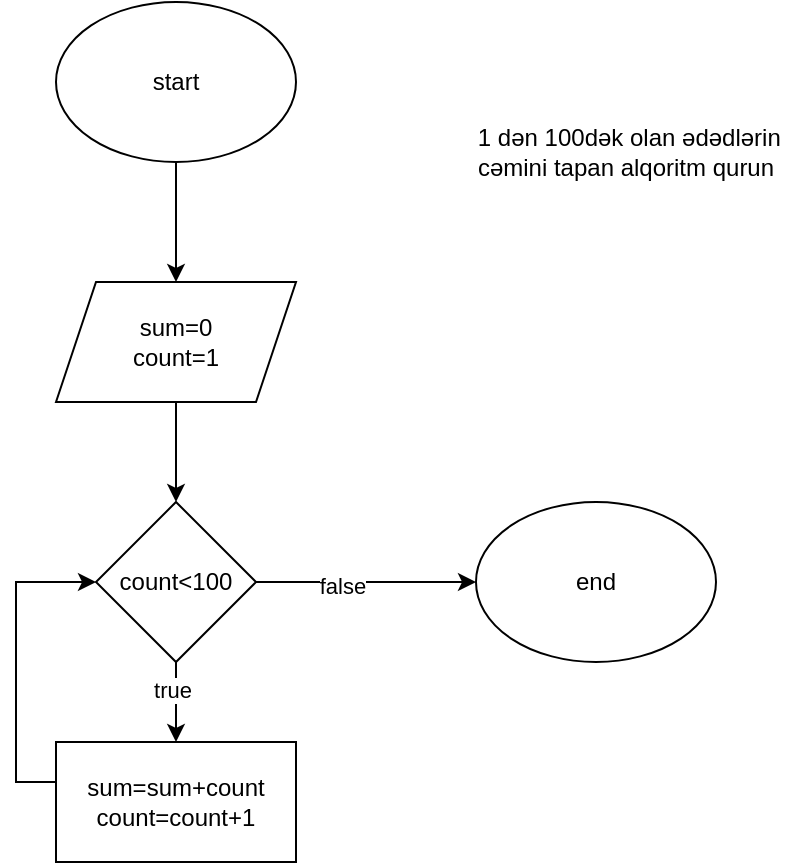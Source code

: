 <mxfile version="24.0.1" type="github">
  <diagram name="Page-1" id="Zqd-xZia8a0nJuBc5gRt">
    <mxGraphModel dx="608" dy="367" grid="1" gridSize="10" guides="1" tooltips="1" connect="1" arrows="1" fold="1" page="1" pageScale="1" pageWidth="850" pageHeight="1100" math="0" shadow="0">
      <root>
        <mxCell id="0" />
        <mxCell id="1" parent="0" />
        <mxCell id="-kSHPAaouFqrrIIP25GX-1" value="&amp;nbsp;1 dən 100dək olan ədədlərin cəmini tapan alqoritm qurun" style="text;html=1;align=center;verticalAlign=middle;whiteSpace=wrap;rounded=0;" vertex="1" parent="1">
          <mxGeometry x="390" y="80" width="170" height="30" as="geometry" />
        </mxCell>
        <mxCell id="-kSHPAaouFqrrIIP25GX-4" style="edgeStyle=orthogonalEdgeStyle;rounded=0;orthogonalLoop=1;jettySize=auto;html=1;entryX=0.5;entryY=0;entryDx=0;entryDy=0;" edge="1" parent="1" source="-kSHPAaouFqrrIIP25GX-2" target="-kSHPAaouFqrrIIP25GX-3">
          <mxGeometry relative="1" as="geometry" />
        </mxCell>
        <mxCell id="-kSHPAaouFqrrIIP25GX-2" value="start" style="ellipse;whiteSpace=wrap;html=1;" vertex="1" parent="1">
          <mxGeometry x="190" y="20" width="120" height="80" as="geometry" />
        </mxCell>
        <mxCell id="-kSHPAaouFqrrIIP25GX-6" style="edgeStyle=orthogonalEdgeStyle;rounded=0;orthogonalLoop=1;jettySize=auto;html=1;entryX=0.5;entryY=0;entryDx=0;entryDy=0;" edge="1" parent="1" source="-kSHPAaouFqrrIIP25GX-3" target="-kSHPAaouFqrrIIP25GX-5">
          <mxGeometry relative="1" as="geometry" />
        </mxCell>
        <mxCell id="-kSHPAaouFqrrIIP25GX-3" value="sum=0&lt;div&gt;count=1&lt;/div&gt;" style="shape=parallelogram;perimeter=parallelogramPerimeter;whiteSpace=wrap;html=1;fixedSize=1;" vertex="1" parent="1">
          <mxGeometry x="190" y="160" width="120" height="60" as="geometry" />
        </mxCell>
        <mxCell id="-kSHPAaouFqrrIIP25GX-8" value="" style="edgeStyle=orthogonalEdgeStyle;rounded=0;orthogonalLoop=1;jettySize=auto;html=1;" edge="1" parent="1" source="-kSHPAaouFqrrIIP25GX-5" target="-kSHPAaouFqrrIIP25GX-7">
          <mxGeometry relative="1" as="geometry" />
        </mxCell>
        <mxCell id="-kSHPAaouFqrrIIP25GX-13" value="true" style="edgeLabel;html=1;align=center;verticalAlign=middle;resizable=0;points=[];" vertex="1" connectable="0" parent="-kSHPAaouFqrrIIP25GX-8">
          <mxGeometry x="-0.3" y="-2" relative="1" as="geometry">
            <mxPoint as="offset" />
          </mxGeometry>
        </mxCell>
        <mxCell id="-kSHPAaouFqrrIIP25GX-10" style="edgeStyle=orthogonalEdgeStyle;rounded=0;orthogonalLoop=1;jettySize=auto;html=1;entryX=0;entryY=0.5;entryDx=0;entryDy=0;" edge="1" parent="1" source="-kSHPAaouFqrrIIP25GX-5" target="-kSHPAaouFqrrIIP25GX-9">
          <mxGeometry relative="1" as="geometry" />
        </mxCell>
        <mxCell id="-kSHPAaouFqrrIIP25GX-12" value="false" style="edgeLabel;html=1;align=center;verticalAlign=middle;resizable=0;points=[];" vertex="1" connectable="0" parent="-kSHPAaouFqrrIIP25GX-10">
          <mxGeometry x="-0.226" y="-2" relative="1" as="geometry">
            <mxPoint as="offset" />
          </mxGeometry>
        </mxCell>
        <mxCell id="-kSHPAaouFqrrIIP25GX-5" value="count&amp;lt;100" style="rhombus;whiteSpace=wrap;html=1;" vertex="1" parent="1">
          <mxGeometry x="210" y="270" width="80" height="80" as="geometry" />
        </mxCell>
        <mxCell id="-kSHPAaouFqrrIIP25GX-11" style="edgeStyle=orthogonalEdgeStyle;rounded=0;orthogonalLoop=1;jettySize=auto;html=1;entryX=0;entryY=0.5;entryDx=0;entryDy=0;" edge="1" parent="1" source="-kSHPAaouFqrrIIP25GX-7" target="-kSHPAaouFqrrIIP25GX-5">
          <mxGeometry relative="1" as="geometry">
            <mxPoint x="110" y="310" as="targetPoint" />
            <Array as="points">
              <mxPoint x="170" y="410" />
              <mxPoint x="170" y="310" />
            </Array>
          </mxGeometry>
        </mxCell>
        <mxCell id="-kSHPAaouFqrrIIP25GX-7" value="sum=sum+count&lt;div&gt;count=count+1&lt;/div&gt;" style="rounded=0;whiteSpace=wrap;html=1;" vertex="1" parent="1">
          <mxGeometry x="190" y="390" width="120" height="60" as="geometry" />
        </mxCell>
        <mxCell id="-kSHPAaouFqrrIIP25GX-9" value="end" style="ellipse;whiteSpace=wrap;html=1;" vertex="1" parent="1">
          <mxGeometry x="400" y="270" width="120" height="80" as="geometry" />
        </mxCell>
      </root>
    </mxGraphModel>
  </diagram>
</mxfile>
